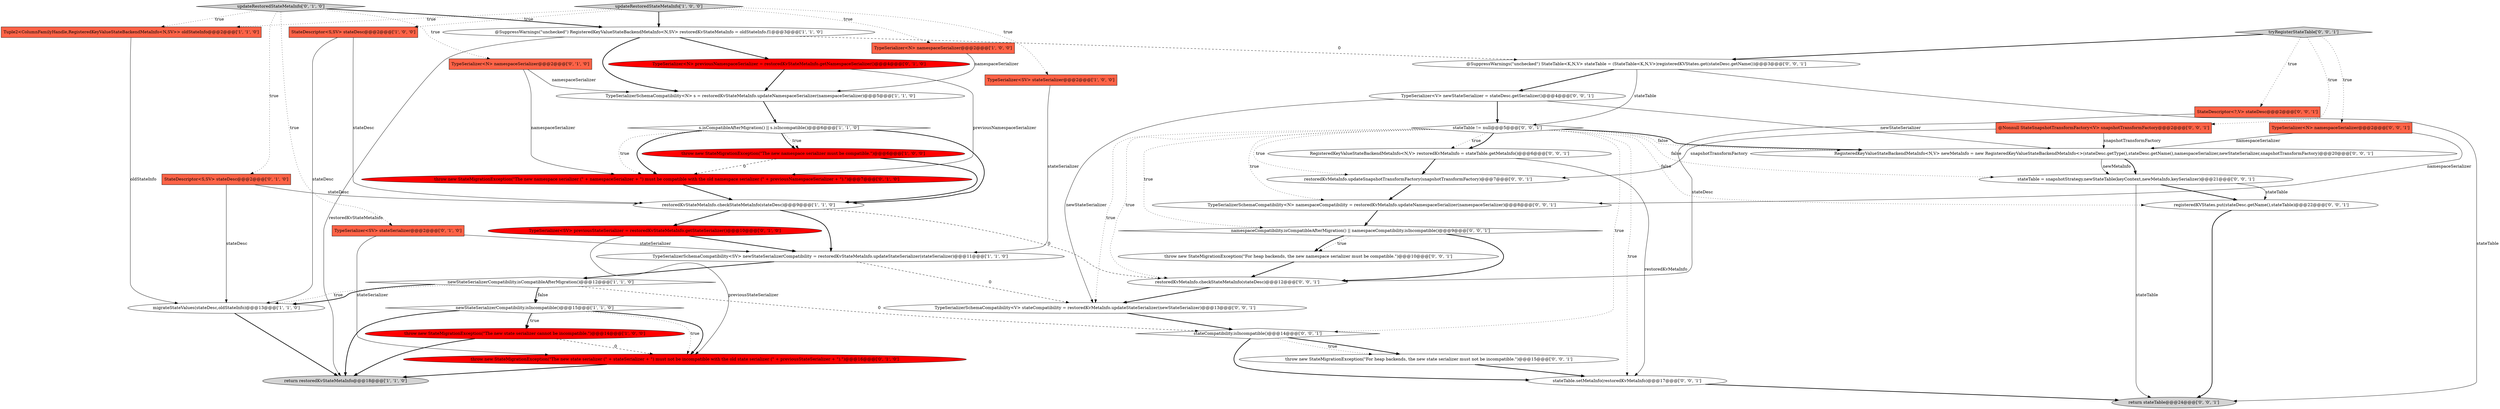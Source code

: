 digraph {
2 [style = filled, label = "StateDescriptor<S,SV> stateDesc@@@2@@@['1', '0', '0']", fillcolor = tomato, shape = box image = "AAA0AAABBB1BBB"];
7 [style = filled, label = "migrateStateValues(stateDesc,oldStateInfo)@@@13@@@['1', '1', '0']", fillcolor = white, shape = ellipse image = "AAA0AAABBB1BBB"];
39 [style = filled, label = "stateCompatibility.isIncompatible()@@@14@@@['0', '0', '1']", fillcolor = white, shape = diamond image = "AAA0AAABBB3BBB"];
40 [style = filled, label = "RegisteredKeyValueStateBackendMetaInfo<N,V> newMetaInfo = new RegisteredKeyValueStateBackendMetaInfo<>(stateDesc.getType(),stateDesc.getName(),namespaceSerializer,newStateSerializer,snapshotTransformFactory)@@@20@@@['0', '0', '1']", fillcolor = white, shape = ellipse image = "AAA0AAABBB3BBB"];
11 [style = filled, label = "return restoredKvStateMetaInfo@@@18@@@['1', '1', '0']", fillcolor = lightgray, shape = ellipse image = "AAA0AAABBB1BBB"];
18 [style = filled, label = "TypeSerializer<SV> previousStateSerializer = restoredKvStateMetaInfo.getStateSerializer()@@@10@@@['0', '1', '0']", fillcolor = red, shape = ellipse image = "AAA1AAABBB2BBB"];
5 [style = filled, label = "Tuple2<ColumnFamilyHandle,RegisteredKeyValueStateBackendMetaInfo<N,SV>> oldStateInfo@@@2@@@['1', '1', '0']", fillcolor = tomato, shape = box image = "AAA0AAABBB1BBB"];
28 [style = filled, label = "throw new StateMigrationException(\"For heap backends, the new namespace serializer must be compatible.\")@@@10@@@['0', '0', '1']", fillcolor = white, shape = ellipse image = "AAA0AAABBB3BBB"];
38 [style = filled, label = "TypeSerializerSchemaCompatibility<V> stateCompatibility = restoredKvMetaInfo.updateStateSerializer(newStateSerializer)@@@13@@@['0', '0', '1']", fillcolor = white, shape = ellipse image = "AAA0AAABBB3BBB"];
4 [style = filled, label = "newStateSerializerCompatibility.isCompatibleAfterMigration()@@@12@@@['1', '1', '0']", fillcolor = white, shape = diamond image = "AAA0AAABBB1BBB"];
43 [style = filled, label = "RegisteredKeyValueStateBackendMetaInfo<N,V> restoredKvMetaInfo = stateTable.getMetaInfo()@@@6@@@['0', '0', '1']", fillcolor = white, shape = ellipse image = "AAA0AAABBB3BBB"];
34 [style = filled, label = "stateTable != null@@@5@@@['0', '0', '1']", fillcolor = white, shape = diamond image = "AAA0AAABBB3BBB"];
31 [style = filled, label = "TypeSerializerSchemaCompatibility<N> namespaceCompatibility = restoredKvMetaInfo.updateNamespaceSerializer(namespaceSerializer)@@@8@@@['0', '0', '1']", fillcolor = white, shape = ellipse image = "AAA0AAABBB3BBB"];
27 [style = filled, label = "@SuppressWarnings(\"unchecked\") StateTable<K,N,V> stateTable = (StateTable<K,N,V>)registeredKVStates.get(stateDesc.getName())@@@3@@@['0', '0', '1']", fillcolor = white, shape = ellipse image = "AAA0AAABBB3BBB"];
14 [style = filled, label = "newStateSerializerCompatibility.isIncompatible()@@@15@@@['1', '1', '0']", fillcolor = white, shape = diamond image = "AAA0AAABBB1BBB"];
21 [style = filled, label = "TypeSerializer<N> previousNamespaceSerializer = restoredKvStateMetaInfo.getNamespaceSerializer()@@@4@@@['0', '1', '0']", fillcolor = red, shape = ellipse image = "AAA1AAABBB2BBB"];
12 [style = filled, label = "throw new StateMigrationException(\"The new namespace serializer must be compatible.\")@@@6@@@['1', '0', '0']", fillcolor = red, shape = ellipse image = "AAA1AAABBB1BBB"];
36 [style = filled, label = "tryRegisterStateTable['0', '0', '1']", fillcolor = lightgray, shape = diamond image = "AAA0AAABBB3BBB"];
24 [style = filled, label = "throw new StateMigrationException(\"For heap backends, the new state serializer must not be incompatible.\")@@@15@@@['0', '0', '1']", fillcolor = white, shape = ellipse image = "AAA0AAABBB3BBB"];
44 [style = filled, label = "TypeSerializer<V> newStateSerializer = stateDesc.getSerializer()@@@4@@@['0', '0', '1']", fillcolor = white, shape = ellipse image = "AAA0AAABBB3BBB"];
13 [style = filled, label = "s.isCompatibleAfterMigration() || s.isIncompatible()@@@6@@@['1', '1', '0']", fillcolor = white, shape = diamond image = "AAA0AAABBB1BBB"];
1 [style = filled, label = "@SuppressWarnings(\"unchecked\") RegisteredKeyValueStateBackendMetaInfo<N,SV> restoredKvStateMetaInfo = oldStateInfo.f1@@@3@@@['1', '1', '0']", fillcolor = white, shape = ellipse image = "AAA0AAABBB1BBB"];
25 [style = filled, label = "stateTable = snapshotStrategy.newStateTable(keyContext,newMetaInfo,keySerializer)@@@21@@@['0', '0', '1']", fillcolor = white, shape = ellipse image = "AAA0AAABBB3BBB"];
29 [style = filled, label = "restoredKvMetaInfo.checkStateMetaInfo(stateDesc)@@@12@@@['0', '0', '1']", fillcolor = white, shape = ellipse image = "AAA0AAABBB3BBB"];
15 [style = filled, label = "TypeSerializerSchemaCompatibility<SV> newStateSerializerCompatibility = restoredKvStateMetaInfo.updateStateSerializer(stateSerializer)@@@11@@@['1', '1', '0']", fillcolor = white, shape = ellipse image = "AAA0AAABBB1BBB"];
17 [style = filled, label = "TypeSerializer<N> namespaceSerializer@@@2@@@['0', '1', '0']", fillcolor = tomato, shape = box image = "AAA0AAABBB2BBB"];
9 [style = filled, label = "updateRestoredStateMetaInfo['1', '0', '0']", fillcolor = lightgray, shape = diamond image = "AAA0AAABBB1BBB"];
41 [style = filled, label = "return stateTable@@@24@@@['0', '0', '1']", fillcolor = lightgray, shape = ellipse image = "AAA0AAABBB3BBB"];
6 [style = filled, label = "TypeSerializerSchemaCompatibility<N> s = restoredKvStateMetaInfo.updateNamespaceSerializer(namespaceSerializer)@@@5@@@['1', '1', '0']", fillcolor = white, shape = ellipse image = "AAA0AAABBB1BBB"];
10 [style = filled, label = "restoredKvStateMetaInfo.checkStateMetaInfo(stateDesc)@@@9@@@['1', '1', '0']", fillcolor = white, shape = ellipse image = "AAA0AAABBB1BBB"];
26 [style = filled, label = "TypeSerializer<N> namespaceSerializer@@@2@@@['0', '0', '1']", fillcolor = tomato, shape = box image = "AAA0AAABBB3BBB"];
3 [style = filled, label = "TypeSerializer<N> namespaceSerializer@@@2@@@['1', '0', '0']", fillcolor = tomato, shape = box image = "AAA0AAABBB1BBB"];
0 [style = filled, label = "TypeSerializer<SV> stateSerializer@@@2@@@['1', '0', '0']", fillcolor = tomato, shape = box image = "AAA0AAABBB1BBB"];
42 [style = filled, label = "registeredKVStates.put(stateDesc.getName(),stateTable)@@@22@@@['0', '0', '1']", fillcolor = white, shape = ellipse image = "AAA0AAABBB3BBB"];
22 [style = filled, label = "StateDescriptor<S,SV> stateDesc@@@2@@@['0', '1', '0']", fillcolor = tomato, shape = box image = "AAA0AAABBB2BBB"];
32 [style = filled, label = "@Nonnull StateSnapshotTransformFactory<V> snapshotTransformFactory@@@2@@@['0', '0', '1']", fillcolor = tomato, shape = box image = "AAA0AAABBB3BBB"];
19 [style = filled, label = "throw new StateMigrationException(\"The new state serializer (\" + stateSerializer + \") must not be incompatible with the old state serializer (\" + previousStateSerializer + \").\")@@@16@@@['0', '1', '0']", fillcolor = red, shape = ellipse image = "AAA1AAABBB2BBB"];
23 [style = filled, label = "throw new StateMigrationException(\"The new namespace serializer (\" + namespaceSerializer + \") must be compatible with the old namespace serializer (\" + previousNamespaceSerializer + \").\")@@@7@@@['0', '1', '0']", fillcolor = red, shape = ellipse image = "AAA1AAABBB2BBB"];
35 [style = filled, label = "stateTable.setMetaInfo(restoredKvMetaInfo)@@@17@@@['0', '0', '1']", fillcolor = white, shape = ellipse image = "AAA0AAABBB3BBB"];
33 [style = filled, label = "namespaceCompatibility.isCompatibleAfterMigration() || namespaceCompatibility.isIncompatible()@@@9@@@['0', '0', '1']", fillcolor = white, shape = diamond image = "AAA0AAABBB3BBB"];
30 [style = filled, label = "StateDescriptor<?,V> stateDesc@@@2@@@['0', '0', '1']", fillcolor = tomato, shape = box image = "AAA0AAABBB3BBB"];
20 [style = filled, label = "TypeSerializer<SV> stateSerializer@@@2@@@['0', '1', '0']", fillcolor = tomato, shape = box image = "AAA0AAABBB2BBB"];
37 [style = filled, label = "restoredKvMetaInfo.updateSnapshotTransformFactory(snapshotTransformFactory)@@@7@@@['0', '0', '1']", fillcolor = white, shape = ellipse image = "AAA0AAABBB3BBB"];
16 [style = filled, label = "updateRestoredStateMetaInfo['0', '1', '0']", fillcolor = lightgray, shape = diamond image = "AAA0AAABBB2BBB"];
8 [style = filled, label = "throw new StateMigrationException(\"The new state serializer cannot be incompatible.\")@@@14@@@['1', '0', '0']", fillcolor = red, shape = ellipse image = "AAA1AAABBB1BBB"];
20->19 [style = solid, label="stateSerializer"];
42->41 [style = bold, label=""];
14->19 [style = dotted, label="true"];
39->24 [style = dotted, label="true"];
35->41 [style = bold, label=""];
18->19 [style = solid, label="previousStateSerializer"];
1->27 [style = dashed, label="0"];
27->44 [style = bold, label=""];
5->7 [style = solid, label="oldStateInfo"];
44->38 [style = solid, label="newStateSerializer"];
16->17 [style = dotted, label="true"];
33->28 [style = dotted, label="true"];
34->29 [style = dotted, label="true"];
40->25 [style = bold, label=""];
4->7 [style = dotted, label="true"];
16->20 [style = dotted, label="true"];
39->24 [style = bold, label=""];
19->11 [style = bold, label=""];
4->39 [style = dashed, label="0"];
38->39 [style = bold, label=""];
21->23 [style = solid, label="previousNamespaceSerializer"];
15->38 [style = dashed, label="0"];
34->43 [style = dotted, label="true"];
12->10 [style = bold, label=""];
37->31 [style = bold, label=""];
43->35 [style = solid, label="restoredKvMetaInfo"];
1->21 [style = bold, label=""];
34->42 [style = dotted, label="false"];
16->5 [style = dotted, label="true"];
25->42 [style = solid, label="stateTable"];
44->40 [style = solid, label="newStateSerializer"];
8->11 [style = bold, label=""];
14->11 [style = bold, label=""];
34->37 [style = dotted, label="true"];
40->25 [style = solid, label="newMetaInfo"];
2->7 [style = solid, label="stateDesc"];
7->11 [style = bold, label=""];
20->15 [style = solid, label="stateSerializer"];
33->28 [style = bold, label=""];
3->6 [style = solid, label="namespaceSerializer"];
18->15 [style = bold, label=""];
32->37 [style = solid, label="snapshotTransformFactory"];
2->10 [style = solid, label="stateDesc"];
34->25 [style = dotted, label="false"];
10->29 [style = dashed, label="0"];
13->23 [style = dotted, label="true"];
34->38 [style = dotted, label="true"];
33->29 [style = bold, label=""];
34->31 [style = dotted, label="true"];
13->12 [style = bold, label=""];
22->10 [style = solid, label="stateDesc"];
31->33 [style = bold, label=""];
39->35 [style = bold, label=""];
44->34 [style = bold, label=""];
23->10 [style = bold, label=""];
34->40 [style = dotted, label="false"];
17->6 [style = solid, label="namespaceSerializer"];
30->29 [style = solid, label="stateDesc"];
14->8 [style = bold, label=""];
29->38 [style = bold, label=""];
27->34 [style = solid, label="stateTable"];
9->1 [style = bold, label=""];
9->3 [style = dotted, label="true"];
13->10 [style = bold, label=""];
10->18 [style = bold, label=""];
28->29 [style = bold, label=""];
4->14 [style = bold, label=""];
9->0 [style = dotted, label="true"];
12->23 [style = dashed, label="0"];
4->14 [style = dotted, label="false"];
0->15 [style = solid, label="stateSerializer"];
34->40 [style = bold, label=""];
14->19 [style = bold, label=""];
36->32 [style = dotted, label="true"];
4->7 [style = bold, label=""];
34->39 [style = dotted, label="true"];
1->6 [style = bold, label=""];
16->1 [style = bold, label=""];
34->35 [style = dotted, label="true"];
6->13 [style = bold, label=""];
34->33 [style = dotted, label="true"];
14->8 [style = dotted, label="true"];
25->42 [style = bold, label=""];
34->43 [style = bold, label=""];
36->30 [style = dotted, label="true"];
36->26 [style = dotted, label="true"];
9->5 [style = dotted, label="true"];
8->19 [style = dashed, label="0"];
26->40 [style = solid, label="namespaceSerializer"];
10->15 [style = bold, label=""];
21->6 [style = bold, label=""];
13->12 [style = dotted, label="true"];
24->35 [style = bold, label=""];
1->11 [style = solid, label="restoredKvStateMetaInfo"];
17->23 [style = solid, label="namespaceSerializer"];
43->37 [style = bold, label=""];
27->41 [style = solid, label="stateTable"];
16->22 [style = dotted, label="true"];
36->27 [style = bold, label=""];
9->2 [style = dotted, label="true"];
22->7 [style = solid, label="stateDesc"];
32->40 [style = solid, label="snapshotTransformFactory"];
15->4 [style = bold, label=""];
13->23 [style = bold, label=""];
26->31 [style = solid, label="namespaceSerializer"];
25->41 [style = solid, label="stateTable"];
}
